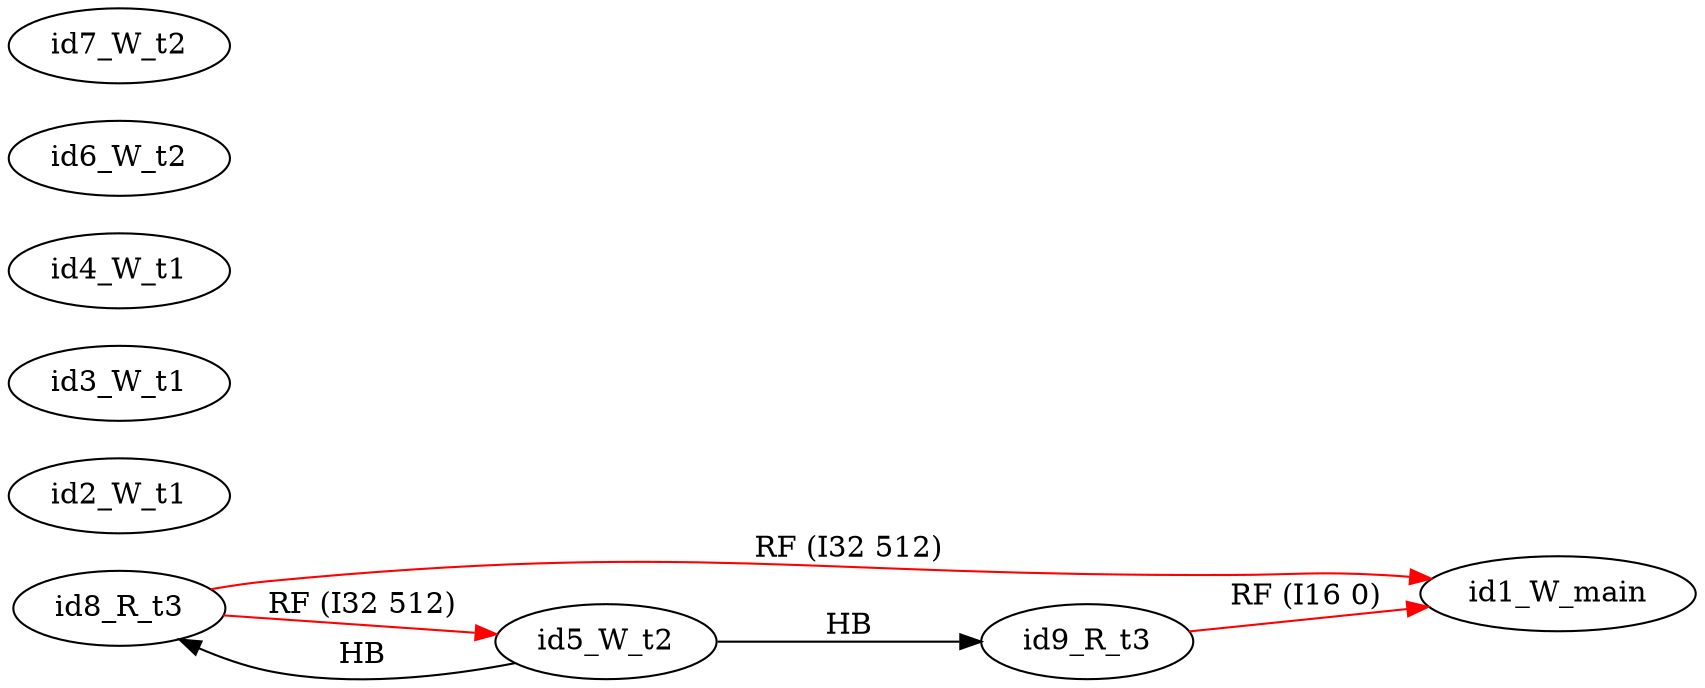 digraph memory_model {
rankdir=LR;
splines=true; esep=0.5;
id8_R_t3 -> id1_W_main [label = "RF (I32 512)", color="red"];
id8_R_t3 -> id5_W_t2 [label = "RF (I32 512)", color="red"];
id9_R_t3 -> id1_W_main [label = "RF (I16 0)", color="red"];
id5_W_t2 -> id8_R_t3 [label = "HB", color="black"];
id5_W_t2 -> id9_R_t3 [label = "HB", color="black"];
id1_W_main [pos="5.0,6!"]
id2_W_t1 [pos="0,4!"]
id3_W_t1 [pos="0,2!"]
id4_W_t1 [pos="0,0!"]
id5_W_t2 [pos="5,4!"]
id6_W_t2 [pos="5,2!"]
id7_W_t2 [pos="5,0!"]
id8_R_t3 [pos="10,4!"]
id9_R_t3 [pos="10,2!"]
}